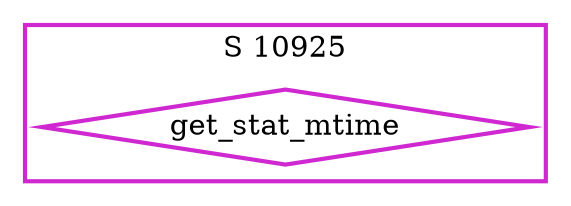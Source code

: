 digraph G {
  ratio=0.500000;
  "UV get_stat_mtime (10925)" [shape=diamond, label="get_stat_mtime",
                               color="#D028D0", style=bold];
  
  subgraph cluster_10925 { label="S 10925";
    color="#D028D0";
    style=bold;
    "UV get_stat_mtime (10925)"; };
  
  
  }
